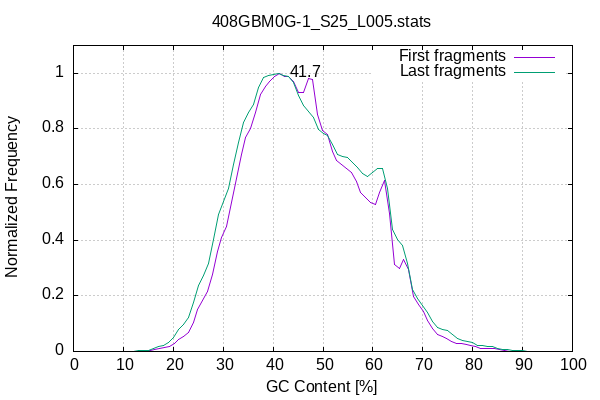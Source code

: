 
            set terminal png size 600,400 truecolor
            set output "408GBM0G-1_S25_L005-gc-content.png"
            set grid xtics ytics y2tics back lc rgb "#cccccc"
            set title "408GBM0G-1_S25_L005.stats" noenhanced
            set ylabel "Normalized Frequency"
            set xlabel "GC Content [%]"
            set yrange [0:1.1]
            set label sprintf("%.1f",41.71) at 41.71,1 front offset 1,0
            plot '-' smooth csplines with lines lc 1 title 'First fragments' , '-' smooth csplines with lines lc 2 title 'Last fragments'
        0	0.000051
1	0.000102
3	0.000114
4	0.000260
5	0.000331
7	0.000337
8	0.000510
9	0.000507
11	0.000687
12	0.000979
13	0.001536
15	0.002541
16	0.004679
17	0.008146
19	0.018263
20	0.026336
21	0.043029
23	0.066160
24	0.103460
25	0.153777
27	0.220842
28	0.292750
29	0.375919
31	0.469134
32	0.568406
33	0.654411
34	0.740027
36	0.826693
37	0.899401
38	0.942801
40	0.981142
41	1.000000
42	0.991234
44	0.975762
45	0.933439
46	0.927689
48	0.975477
49	0.844493
51	0.774899
52	0.709169
53	0.683608
55	0.654869
56	0.636169
57	0.592526
59	0.544529
60	0.528477
61	0.543566
63	0.565512
64	0.348714
65	0.293214
67	0.311768
68	0.206180
69	0.171954
71	0.110147
72	0.080748
73	0.061196
75	0.045756
76	0.035490
77	0.028966
79	0.025226
80	0.020239
81	0.014326
83	0.009835
84	0.009521
85	0.008641
87	0.002261
88	0.001008
89	0.000949
91	0.000287
92	0.000102
93	0.000028
95	0.000006
end
0	0.000127
1	0.000181
3	0.000206
4	0.000200
5	0.000240
7	0.000314
8	0.000372
9	0.000523
11	0.001030
12	0.001704
13	0.002922
15	0.005332
16	0.009669
17	0.017645
19	0.031082
20	0.050253
21	0.080236
23	0.121345
24	0.174566
25	0.237515
27	0.316132
28	0.402944
29	0.491981
31	0.585903
32	0.671487
33	0.751880
34	0.823274
36	0.888696
37	0.947362
38	0.983494
40	0.993993
41	1.000000
42	0.991255
44	0.968708
45	0.920851
46	0.882527
48	0.839950
49	0.799102
51	0.775000
52	0.742628
53	0.708072
55	0.698363
56	0.680026
57	0.662946
59	0.629606
60	0.645044
61	0.656527
63	0.585628
64	0.439294
65	0.403980
67	0.314693
68	0.223318
69	0.189693
71	0.138650
72	0.108507
73	0.087360
75	0.074659
76	0.062388
77	0.047630
79	0.037413
80	0.030861
81	0.022926
83	0.019196
84	0.016585
85	0.010442
87	0.006086
88	0.002925
89	0.003031
91	0.000891
92	0.000309
93	0.000059
95	0.000030
96	0.000012
97	0.000003
99	0.000002
end
